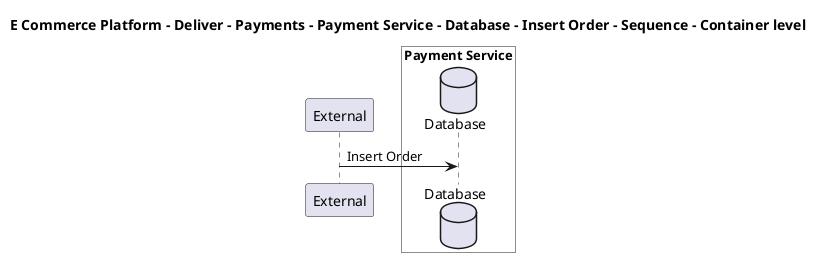 @startuml

title E Commerce Platform - Deliver - Payments - Payment Service - Database - Insert Order - Sequence - Container level

participant "External" as C4InterFlow.SoftwareSystems.ExternalSystem

box "Payment Service" #White
    database "Database" as ECommercePlatform.Deliver.Payments.SoftwareSystems.PaymentService.Containers.Database
end box


C4InterFlow.SoftwareSystems.ExternalSystem -> ECommercePlatform.Deliver.Payments.SoftwareSystems.PaymentService.Containers.Database : Insert Order


@enduml
